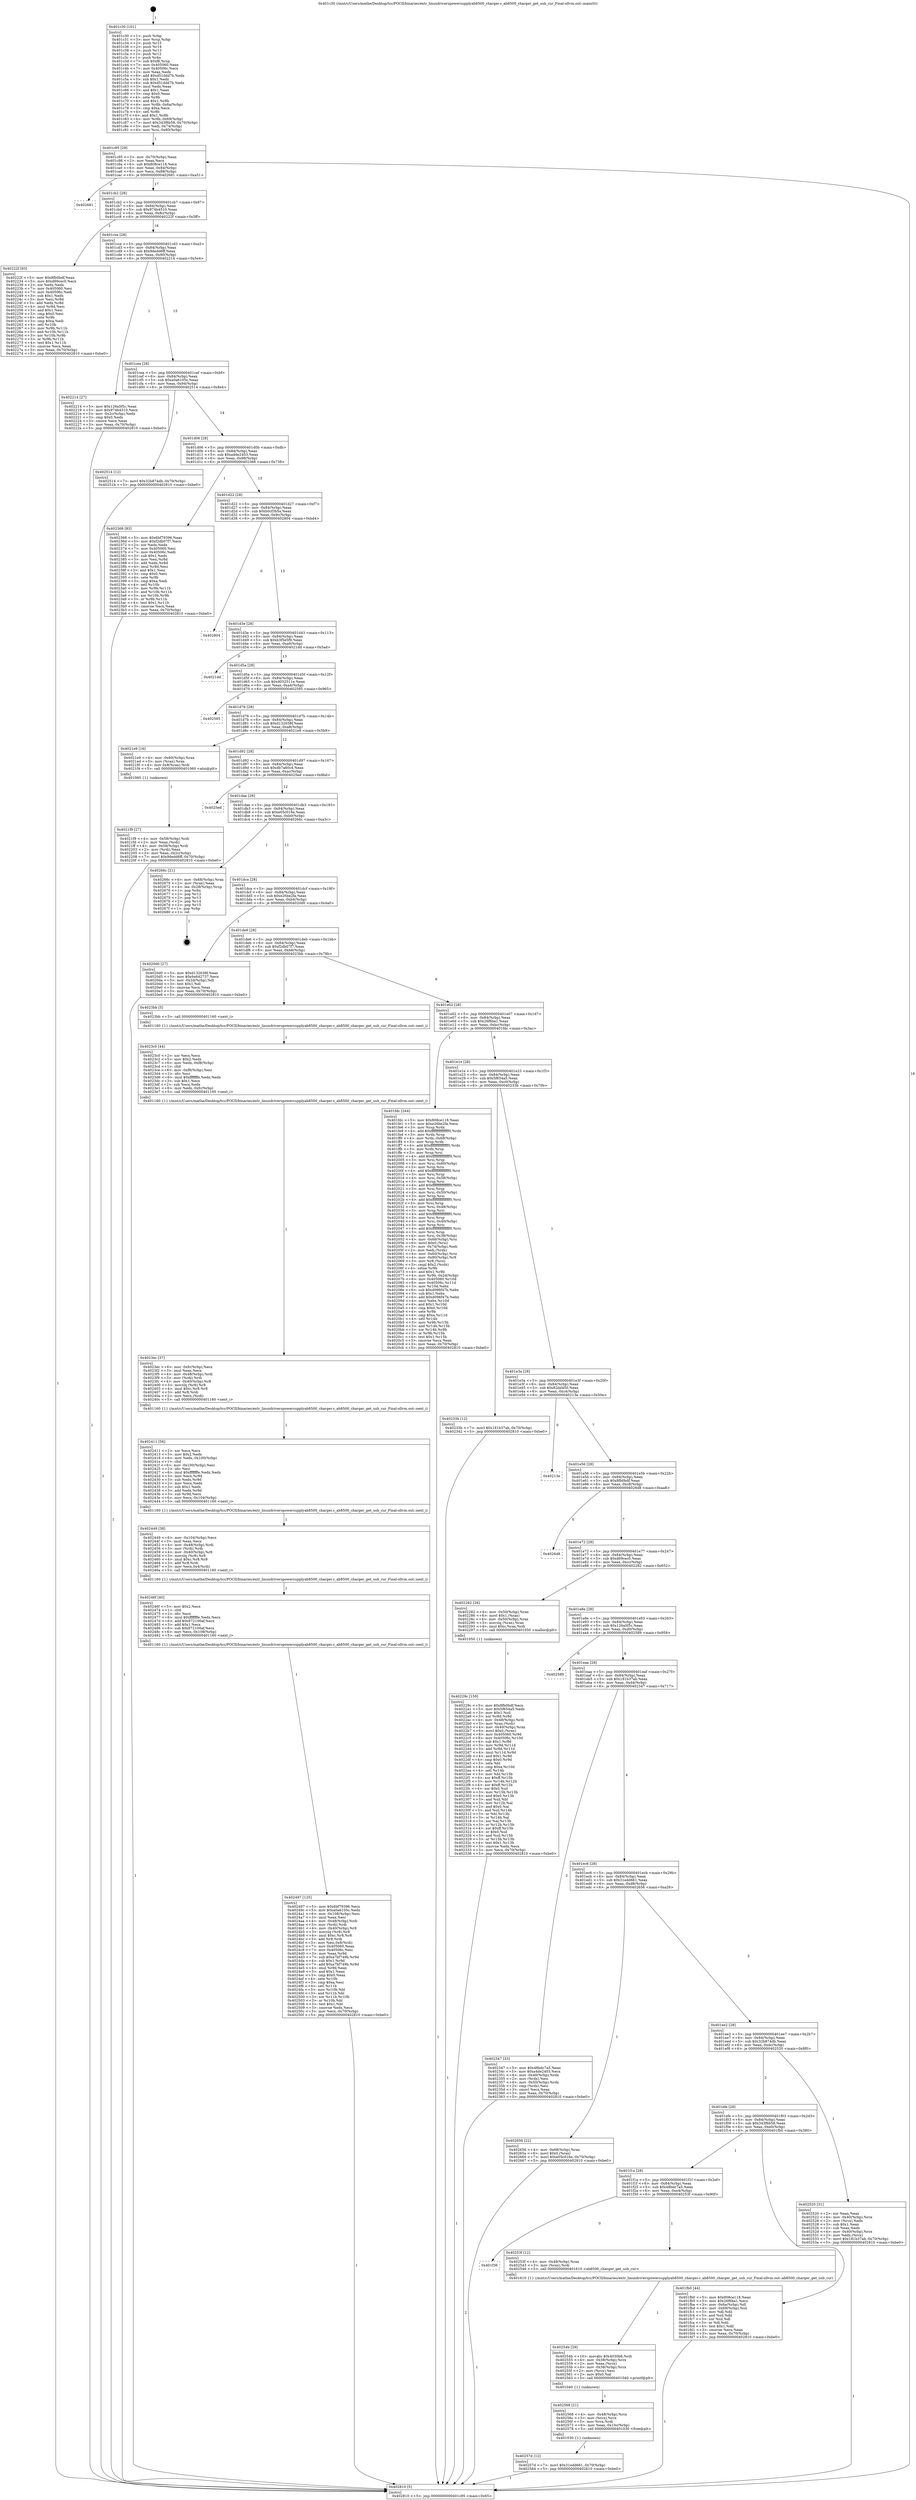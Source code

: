 digraph "0x401c30" {
  label = "0x401c30 (/mnt/c/Users/mathe/Desktop/tcc/POCII/binaries/extr_linuxdriverspowersupplyab8500_charger.c_ab8500_charger_get_usb_cur_Final-ollvm.out::main(0))"
  labelloc = "t"
  node[shape=record]

  Entry [label="",width=0.3,height=0.3,shape=circle,fillcolor=black,style=filled]
  "0x401c95" [label="{
     0x401c95 [29]\l
     | [instrs]\l
     &nbsp;&nbsp;0x401c95 \<+3\>: mov -0x70(%rbp),%eax\l
     &nbsp;&nbsp;0x401c98 \<+2\>: mov %eax,%ecx\l
     &nbsp;&nbsp;0x401c9a \<+6\>: sub $0x808ce118,%ecx\l
     &nbsp;&nbsp;0x401ca0 \<+6\>: mov %eax,-0x84(%rbp)\l
     &nbsp;&nbsp;0x401ca6 \<+6\>: mov %ecx,-0x88(%rbp)\l
     &nbsp;&nbsp;0x401cac \<+6\>: je 0000000000402681 \<main+0xa51\>\l
  }"]
  "0x402681" [label="{
     0x402681\l
  }", style=dashed]
  "0x401cb2" [label="{
     0x401cb2 [28]\l
     | [instrs]\l
     &nbsp;&nbsp;0x401cb2 \<+5\>: jmp 0000000000401cb7 \<main+0x87\>\l
     &nbsp;&nbsp;0x401cb7 \<+6\>: mov -0x84(%rbp),%eax\l
     &nbsp;&nbsp;0x401cbd \<+5\>: sub $0x974b4510,%eax\l
     &nbsp;&nbsp;0x401cc2 \<+6\>: mov %eax,-0x8c(%rbp)\l
     &nbsp;&nbsp;0x401cc8 \<+6\>: je 000000000040222f \<main+0x5ff\>\l
  }"]
  Exit [label="",width=0.3,height=0.3,shape=circle,fillcolor=black,style=filled,peripheries=2]
  "0x40222f" [label="{
     0x40222f [83]\l
     | [instrs]\l
     &nbsp;&nbsp;0x40222f \<+5\>: mov $0x8fb0bdf,%eax\l
     &nbsp;&nbsp;0x402234 \<+5\>: mov $0xd69cec0,%ecx\l
     &nbsp;&nbsp;0x402239 \<+2\>: xor %edx,%edx\l
     &nbsp;&nbsp;0x40223b \<+7\>: mov 0x405060,%esi\l
     &nbsp;&nbsp;0x402242 \<+7\>: mov 0x40506c,%edi\l
     &nbsp;&nbsp;0x402249 \<+3\>: sub $0x1,%edx\l
     &nbsp;&nbsp;0x40224c \<+3\>: mov %esi,%r8d\l
     &nbsp;&nbsp;0x40224f \<+3\>: add %edx,%r8d\l
     &nbsp;&nbsp;0x402252 \<+4\>: imul %r8d,%esi\l
     &nbsp;&nbsp;0x402256 \<+3\>: and $0x1,%esi\l
     &nbsp;&nbsp;0x402259 \<+3\>: cmp $0x0,%esi\l
     &nbsp;&nbsp;0x40225c \<+4\>: sete %r9b\l
     &nbsp;&nbsp;0x402260 \<+3\>: cmp $0xa,%edi\l
     &nbsp;&nbsp;0x402263 \<+4\>: setl %r10b\l
     &nbsp;&nbsp;0x402267 \<+3\>: mov %r9b,%r11b\l
     &nbsp;&nbsp;0x40226a \<+3\>: and %r10b,%r11b\l
     &nbsp;&nbsp;0x40226d \<+3\>: xor %r10b,%r9b\l
     &nbsp;&nbsp;0x402270 \<+3\>: or %r9b,%r11b\l
     &nbsp;&nbsp;0x402273 \<+4\>: test $0x1,%r11b\l
     &nbsp;&nbsp;0x402277 \<+3\>: cmovne %ecx,%eax\l
     &nbsp;&nbsp;0x40227a \<+3\>: mov %eax,-0x70(%rbp)\l
     &nbsp;&nbsp;0x40227d \<+5\>: jmp 0000000000402810 \<main+0xbe0\>\l
  }"]
  "0x401cce" [label="{
     0x401cce [28]\l
     | [instrs]\l
     &nbsp;&nbsp;0x401cce \<+5\>: jmp 0000000000401cd3 \<main+0xa3\>\l
     &nbsp;&nbsp;0x401cd3 \<+6\>: mov -0x84(%rbp),%eax\l
     &nbsp;&nbsp;0x401cd9 \<+5\>: sub $0x9dedd6ff,%eax\l
     &nbsp;&nbsp;0x401cde \<+6\>: mov %eax,-0x90(%rbp)\l
     &nbsp;&nbsp;0x401ce4 \<+6\>: je 0000000000402214 \<main+0x5e4\>\l
  }"]
  "0x40257d" [label="{
     0x40257d [12]\l
     | [instrs]\l
     &nbsp;&nbsp;0x40257d \<+7\>: movl $0x31edd661,-0x70(%rbp)\l
     &nbsp;&nbsp;0x402584 \<+5\>: jmp 0000000000402810 \<main+0xbe0\>\l
  }"]
  "0x402214" [label="{
     0x402214 [27]\l
     | [instrs]\l
     &nbsp;&nbsp;0x402214 \<+5\>: mov $0x126a5f5c,%eax\l
     &nbsp;&nbsp;0x402219 \<+5\>: mov $0x974b4510,%ecx\l
     &nbsp;&nbsp;0x40221e \<+3\>: mov -0x2c(%rbp),%edx\l
     &nbsp;&nbsp;0x402221 \<+3\>: cmp $0x0,%edx\l
     &nbsp;&nbsp;0x402224 \<+3\>: cmove %ecx,%eax\l
     &nbsp;&nbsp;0x402227 \<+3\>: mov %eax,-0x70(%rbp)\l
     &nbsp;&nbsp;0x40222a \<+5\>: jmp 0000000000402810 \<main+0xbe0\>\l
  }"]
  "0x401cea" [label="{
     0x401cea [28]\l
     | [instrs]\l
     &nbsp;&nbsp;0x401cea \<+5\>: jmp 0000000000401cef \<main+0xbf\>\l
     &nbsp;&nbsp;0x401cef \<+6\>: mov -0x84(%rbp),%eax\l
     &nbsp;&nbsp;0x401cf5 \<+5\>: sub $0xa0a6105c,%eax\l
     &nbsp;&nbsp;0x401cfa \<+6\>: mov %eax,-0x94(%rbp)\l
     &nbsp;&nbsp;0x401d00 \<+6\>: je 0000000000402514 \<main+0x8e4\>\l
  }"]
  "0x402568" [label="{
     0x402568 [21]\l
     | [instrs]\l
     &nbsp;&nbsp;0x402568 \<+4\>: mov -0x48(%rbp),%rcx\l
     &nbsp;&nbsp;0x40256c \<+3\>: mov (%rcx),%rcx\l
     &nbsp;&nbsp;0x40256f \<+3\>: mov %rcx,%rdi\l
     &nbsp;&nbsp;0x402572 \<+6\>: mov %eax,-0x10c(%rbp)\l
     &nbsp;&nbsp;0x402578 \<+5\>: call 0000000000401030 \<free@plt\>\l
     | [calls]\l
     &nbsp;&nbsp;0x401030 \{1\} (unknown)\l
  }"]
  "0x402514" [label="{
     0x402514 [12]\l
     | [instrs]\l
     &nbsp;&nbsp;0x402514 \<+7\>: movl $0x32b874db,-0x70(%rbp)\l
     &nbsp;&nbsp;0x40251b \<+5\>: jmp 0000000000402810 \<main+0xbe0\>\l
  }"]
  "0x401d06" [label="{
     0x401d06 [28]\l
     | [instrs]\l
     &nbsp;&nbsp;0x401d06 \<+5\>: jmp 0000000000401d0b \<main+0xdb\>\l
     &nbsp;&nbsp;0x401d0b \<+6\>: mov -0x84(%rbp),%eax\l
     &nbsp;&nbsp;0x401d11 \<+5\>: sub $0xa4de2403,%eax\l
     &nbsp;&nbsp;0x401d16 \<+6\>: mov %eax,-0x98(%rbp)\l
     &nbsp;&nbsp;0x401d1c \<+6\>: je 0000000000402368 \<main+0x738\>\l
  }"]
  "0x40254b" [label="{
     0x40254b [29]\l
     | [instrs]\l
     &nbsp;&nbsp;0x40254b \<+10\>: movabs $0x4030b6,%rdi\l
     &nbsp;&nbsp;0x402555 \<+4\>: mov -0x38(%rbp),%rcx\l
     &nbsp;&nbsp;0x402559 \<+2\>: mov %eax,(%rcx)\l
     &nbsp;&nbsp;0x40255b \<+4\>: mov -0x38(%rbp),%rcx\l
     &nbsp;&nbsp;0x40255f \<+2\>: mov (%rcx),%esi\l
     &nbsp;&nbsp;0x402561 \<+2\>: mov $0x0,%al\l
     &nbsp;&nbsp;0x402563 \<+5\>: call 0000000000401040 \<printf@plt\>\l
     | [calls]\l
     &nbsp;&nbsp;0x401040 \{1\} (unknown)\l
  }"]
  "0x402368" [label="{
     0x402368 [83]\l
     | [instrs]\l
     &nbsp;&nbsp;0x402368 \<+5\>: mov $0x6bf79396,%eax\l
     &nbsp;&nbsp;0x40236d \<+5\>: mov $0xf2db07f7,%ecx\l
     &nbsp;&nbsp;0x402372 \<+2\>: xor %edx,%edx\l
     &nbsp;&nbsp;0x402374 \<+7\>: mov 0x405060,%esi\l
     &nbsp;&nbsp;0x40237b \<+7\>: mov 0x40506c,%edi\l
     &nbsp;&nbsp;0x402382 \<+3\>: sub $0x1,%edx\l
     &nbsp;&nbsp;0x402385 \<+3\>: mov %esi,%r8d\l
     &nbsp;&nbsp;0x402388 \<+3\>: add %edx,%r8d\l
     &nbsp;&nbsp;0x40238b \<+4\>: imul %r8d,%esi\l
     &nbsp;&nbsp;0x40238f \<+3\>: and $0x1,%esi\l
     &nbsp;&nbsp;0x402392 \<+3\>: cmp $0x0,%esi\l
     &nbsp;&nbsp;0x402395 \<+4\>: sete %r9b\l
     &nbsp;&nbsp;0x402399 \<+3\>: cmp $0xa,%edi\l
     &nbsp;&nbsp;0x40239c \<+4\>: setl %r10b\l
     &nbsp;&nbsp;0x4023a0 \<+3\>: mov %r9b,%r11b\l
     &nbsp;&nbsp;0x4023a3 \<+3\>: and %r10b,%r11b\l
     &nbsp;&nbsp;0x4023a6 \<+3\>: xor %r10b,%r9b\l
     &nbsp;&nbsp;0x4023a9 \<+3\>: or %r9b,%r11b\l
     &nbsp;&nbsp;0x4023ac \<+4\>: test $0x1,%r11b\l
     &nbsp;&nbsp;0x4023b0 \<+3\>: cmovne %ecx,%eax\l
     &nbsp;&nbsp;0x4023b3 \<+3\>: mov %eax,-0x70(%rbp)\l
     &nbsp;&nbsp;0x4023b6 \<+5\>: jmp 0000000000402810 \<main+0xbe0\>\l
  }"]
  "0x401d22" [label="{
     0x401d22 [28]\l
     | [instrs]\l
     &nbsp;&nbsp;0x401d22 \<+5\>: jmp 0000000000401d27 \<main+0xf7\>\l
     &nbsp;&nbsp;0x401d27 \<+6\>: mov -0x84(%rbp),%eax\l
     &nbsp;&nbsp;0x401d2d \<+5\>: sub $0xb0cf3b5a,%eax\l
     &nbsp;&nbsp;0x401d32 \<+6\>: mov %eax,-0x9c(%rbp)\l
     &nbsp;&nbsp;0x401d38 \<+6\>: je 0000000000402804 \<main+0xbd4\>\l
  }"]
  "0x401f36" [label="{
     0x401f36\l
  }", style=dashed]
  "0x402804" [label="{
     0x402804\l
  }", style=dashed]
  "0x401d3e" [label="{
     0x401d3e [28]\l
     | [instrs]\l
     &nbsp;&nbsp;0x401d3e \<+5\>: jmp 0000000000401d43 \<main+0x113\>\l
     &nbsp;&nbsp;0x401d43 \<+6\>: mov -0x84(%rbp),%eax\l
     &nbsp;&nbsp;0x401d49 \<+5\>: sub $0xb3f5e5f9,%eax\l
     &nbsp;&nbsp;0x401d4e \<+6\>: mov %eax,-0xa0(%rbp)\l
     &nbsp;&nbsp;0x401d54 \<+6\>: je 00000000004021dd \<main+0x5ad\>\l
  }"]
  "0x40253f" [label="{
     0x40253f [12]\l
     | [instrs]\l
     &nbsp;&nbsp;0x40253f \<+4\>: mov -0x48(%rbp),%rax\l
     &nbsp;&nbsp;0x402543 \<+3\>: mov (%rax),%rdi\l
     &nbsp;&nbsp;0x402546 \<+5\>: call 0000000000401610 \<ab8500_charger_get_usb_cur\>\l
     | [calls]\l
     &nbsp;&nbsp;0x401610 \{1\} (/mnt/c/Users/mathe/Desktop/tcc/POCII/binaries/extr_linuxdriverspowersupplyab8500_charger.c_ab8500_charger_get_usb_cur_Final-ollvm.out::ab8500_charger_get_usb_cur)\l
  }"]
  "0x4021dd" [label="{
     0x4021dd\l
  }", style=dashed]
  "0x401d5a" [label="{
     0x401d5a [28]\l
     | [instrs]\l
     &nbsp;&nbsp;0x401d5a \<+5\>: jmp 0000000000401d5f \<main+0x12f\>\l
     &nbsp;&nbsp;0x401d5f \<+6\>: mov -0x84(%rbp),%eax\l
     &nbsp;&nbsp;0x401d65 \<+5\>: sub $0xd032511e,%eax\l
     &nbsp;&nbsp;0x401d6a \<+6\>: mov %eax,-0xa4(%rbp)\l
     &nbsp;&nbsp;0x401d70 \<+6\>: je 0000000000402595 \<main+0x965\>\l
  }"]
  "0x402497" [label="{
     0x402497 [125]\l
     | [instrs]\l
     &nbsp;&nbsp;0x402497 \<+5\>: mov $0x6bf79396,%ecx\l
     &nbsp;&nbsp;0x40249c \<+5\>: mov $0xa0a6105c,%edx\l
     &nbsp;&nbsp;0x4024a1 \<+6\>: mov -0x108(%rbp),%esi\l
     &nbsp;&nbsp;0x4024a7 \<+3\>: imul %eax,%esi\l
     &nbsp;&nbsp;0x4024aa \<+4\>: mov -0x48(%rbp),%rdi\l
     &nbsp;&nbsp;0x4024ae \<+3\>: mov (%rdi),%rdi\l
     &nbsp;&nbsp;0x4024b1 \<+4\>: mov -0x40(%rbp),%r8\l
     &nbsp;&nbsp;0x4024b5 \<+3\>: movslq (%r8),%r8\l
     &nbsp;&nbsp;0x4024b8 \<+4\>: imul $0xc,%r8,%r8\l
     &nbsp;&nbsp;0x4024bc \<+3\>: add %r8,%rdi\l
     &nbsp;&nbsp;0x4024bf \<+3\>: mov %esi,0x8(%rdi)\l
     &nbsp;&nbsp;0x4024c2 \<+7\>: mov 0x405060,%eax\l
     &nbsp;&nbsp;0x4024c9 \<+7\>: mov 0x40506c,%esi\l
     &nbsp;&nbsp;0x4024d0 \<+3\>: mov %eax,%r9d\l
     &nbsp;&nbsp;0x4024d3 \<+7\>: sub $0xa7bf749b,%r9d\l
     &nbsp;&nbsp;0x4024da \<+4\>: sub $0x1,%r9d\l
     &nbsp;&nbsp;0x4024de \<+7\>: add $0xa7bf749b,%r9d\l
     &nbsp;&nbsp;0x4024e5 \<+4\>: imul %r9d,%eax\l
     &nbsp;&nbsp;0x4024e9 \<+3\>: and $0x1,%eax\l
     &nbsp;&nbsp;0x4024ec \<+3\>: cmp $0x0,%eax\l
     &nbsp;&nbsp;0x4024ef \<+4\>: sete %r10b\l
     &nbsp;&nbsp;0x4024f3 \<+3\>: cmp $0xa,%esi\l
     &nbsp;&nbsp;0x4024f6 \<+4\>: setl %r11b\l
     &nbsp;&nbsp;0x4024fa \<+3\>: mov %r10b,%bl\l
     &nbsp;&nbsp;0x4024fd \<+3\>: and %r11b,%bl\l
     &nbsp;&nbsp;0x402500 \<+3\>: xor %r11b,%r10b\l
     &nbsp;&nbsp;0x402503 \<+3\>: or %r10b,%bl\l
     &nbsp;&nbsp;0x402506 \<+3\>: test $0x1,%bl\l
     &nbsp;&nbsp;0x402509 \<+3\>: cmovne %edx,%ecx\l
     &nbsp;&nbsp;0x40250c \<+3\>: mov %ecx,-0x70(%rbp)\l
     &nbsp;&nbsp;0x40250f \<+5\>: jmp 0000000000402810 \<main+0xbe0\>\l
  }"]
  "0x402595" [label="{
     0x402595\l
  }", style=dashed]
  "0x401d76" [label="{
     0x401d76 [28]\l
     | [instrs]\l
     &nbsp;&nbsp;0x401d76 \<+5\>: jmp 0000000000401d7b \<main+0x14b\>\l
     &nbsp;&nbsp;0x401d7b \<+6\>: mov -0x84(%rbp),%eax\l
     &nbsp;&nbsp;0x401d81 \<+5\>: sub $0xd132638f,%eax\l
     &nbsp;&nbsp;0x401d86 \<+6\>: mov %eax,-0xa8(%rbp)\l
     &nbsp;&nbsp;0x401d8c \<+6\>: je 00000000004021e9 \<main+0x5b9\>\l
  }"]
  "0x40246f" [label="{
     0x40246f [40]\l
     | [instrs]\l
     &nbsp;&nbsp;0x40246f \<+5\>: mov $0x2,%ecx\l
     &nbsp;&nbsp;0x402474 \<+1\>: cltd\l
     &nbsp;&nbsp;0x402475 \<+2\>: idiv %ecx\l
     &nbsp;&nbsp;0x402477 \<+6\>: imul $0xfffffffe,%edx,%ecx\l
     &nbsp;&nbsp;0x40247d \<+6\>: add $0x872100af,%ecx\l
     &nbsp;&nbsp;0x402483 \<+3\>: add $0x1,%ecx\l
     &nbsp;&nbsp;0x402486 \<+6\>: sub $0x872100af,%ecx\l
     &nbsp;&nbsp;0x40248c \<+6\>: mov %ecx,-0x108(%rbp)\l
     &nbsp;&nbsp;0x402492 \<+5\>: call 0000000000401160 \<next_i\>\l
     | [calls]\l
     &nbsp;&nbsp;0x401160 \{1\} (/mnt/c/Users/mathe/Desktop/tcc/POCII/binaries/extr_linuxdriverspowersupplyab8500_charger.c_ab8500_charger_get_usb_cur_Final-ollvm.out::next_i)\l
  }"]
  "0x4021e9" [label="{
     0x4021e9 [16]\l
     | [instrs]\l
     &nbsp;&nbsp;0x4021e9 \<+4\>: mov -0x60(%rbp),%rax\l
     &nbsp;&nbsp;0x4021ed \<+3\>: mov (%rax),%rax\l
     &nbsp;&nbsp;0x4021f0 \<+4\>: mov 0x8(%rax),%rdi\l
     &nbsp;&nbsp;0x4021f4 \<+5\>: call 0000000000401060 \<atoi@plt\>\l
     | [calls]\l
     &nbsp;&nbsp;0x401060 \{1\} (unknown)\l
  }"]
  "0x401d92" [label="{
     0x401d92 [28]\l
     | [instrs]\l
     &nbsp;&nbsp;0x401d92 \<+5\>: jmp 0000000000401d97 \<main+0x167\>\l
     &nbsp;&nbsp;0x401d97 \<+6\>: mov -0x84(%rbp),%eax\l
     &nbsp;&nbsp;0x401d9d \<+5\>: sub $0xdb7a60c4,%eax\l
     &nbsp;&nbsp;0x401da2 \<+6\>: mov %eax,-0xac(%rbp)\l
     &nbsp;&nbsp;0x401da8 \<+6\>: je 00000000004025ed \<main+0x9bd\>\l
  }"]
  "0x402449" [label="{
     0x402449 [38]\l
     | [instrs]\l
     &nbsp;&nbsp;0x402449 \<+6\>: mov -0x104(%rbp),%ecx\l
     &nbsp;&nbsp;0x40244f \<+3\>: imul %eax,%ecx\l
     &nbsp;&nbsp;0x402452 \<+4\>: mov -0x48(%rbp),%rdi\l
     &nbsp;&nbsp;0x402456 \<+3\>: mov (%rdi),%rdi\l
     &nbsp;&nbsp;0x402459 \<+4\>: mov -0x40(%rbp),%r8\l
     &nbsp;&nbsp;0x40245d \<+3\>: movslq (%r8),%r8\l
     &nbsp;&nbsp;0x402460 \<+4\>: imul $0xc,%r8,%r8\l
     &nbsp;&nbsp;0x402464 \<+3\>: add %r8,%rdi\l
     &nbsp;&nbsp;0x402467 \<+3\>: mov %ecx,0x4(%rdi)\l
     &nbsp;&nbsp;0x40246a \<+5\>: call 0000000000401160 \<next_i\>\l
     | [calls]\l
     &nbsp;&nbsp;0x401160 \{1\} (/mnt/c/Users/mathe/Desktop/tcc/POCII/binaries/extr_linuxdriverspowersupplyab8500_charger.c_ab8500_charger_get_usb_cur_Final-ollvm.out::next_i)\l
  }"]
  "0x4025ed" [label="{
     0x4025ed\l
  }", style=dashed]
  "0x401dae" [label="{
     0x401dae [28]\l
     | [instrs]\l
     &nbsp;&nbsp;0x401dae \<+5\>: jmp 0000000000401db3 \<main+0x183\>\l
     &nbsp;&nbsp;0x401db3 \<+6\>: mov -0x84(%rbp),%eax\l
     &nbsp;&nbsp;0x401db9 \<+5\>: sub $0xe05c016e,%eax\l
     &nbsp;&nbsp;0x401dbe \<+6\>: mov %eax,-0xb0(%rbp)\l
     &nbsp;&nbsp;0x401dc4 \<+6\>: je 000000000040266c \<main+0xa3c\>\l
  }"]
  "0x402411" [label="{
     0x402411 [56]\l
     | [instrs]\l
     &nbsp;&nbsp;0x402411 \<+2\>: xor %ecx,%ecx\l
     &nbsp;&nbsp;0x402413 \<+5\>: mov $0x2,%edx\l
     &nbsp;&nbsp;0x402418 \<+6\>: mov %edx,-0x100(%rbp)\l
     &nbsp;&nbsp;0x40241e \<+1\>: cltd\l
     &nbsp;&nbsp;0x40241f \<+6\>: mov -0x100(%rbp),%esi\l
     &nbsp;&nbsp;0x402425 \<+2\>: idiv %esi\l
     &nbsp;&nbsp;0x402427 \<+6\>: imul $0xfffffffe,%edx,%edx\l
     &nbsp;&nbsp;0x40242d \<+3\>: mov %ecx,%r9d\l
     &nbsp;&nbsp;0x402430 \<+3\>: sub %edx,%r9d\l
     &nbsp;&nbsp;0x402433 \<+2\>: mov %ecx,%edx\l
     &nbsp;&nbsp;0x402435 \<+3\>: sub $0x1,%edx\l
     &nbsp;&nbsp;0x402438 \<+3\>: add %edx,%r9d\l
     &nbsp;&nbsp;0x40243b \<+3\>: sub %r9d,%ecx\l
     &nbsp;&nbsp;0x40243e \<+6\>: mov %ecx,-0x104(%rbp)\l
     &nbsp;&nbsp;0x402444 \<+5\>: call 0000000000401160 \<next_i\>\l
     | [calls]\l
     &nbsp;&nbsp;0x401160 \{1\} (/mnt/c/Users/mathe/Desktop/tcc/POCII/binaries/extr_linuxdriverspowersupplyab8500_charger.c_ab8500_charger_get_usb_cur_Final-ollvm.out::next_i)\l
  }"]
  "0x40266c" [label="{
     0x40266c [21]\l
     | [instrs]\l
     &nbsp;&nbsp;0x40266c \<+4\>: mov -0x68(%rbp),%rax\l
     &nbsp;&nbsp;0x402670 \<+2\>: mov (%rax),%eax\l
     &nbsp;&nbsp;0x402672 \<+4\>: lea -0x28(%rbp),%rsp\l
     &nbsp;&nbsp;0x402676 \<+1\>: pop %rbx\l
     &nbsp;&nbsp;0x402677 \<+2\>: pop %r12\l
     &nbsp;&nbsp;0x402679 \<+2\>: pop %r13\l
     &nbsp;&nbsp;0x40267b \<+2\>: pop %r14\l
     &nbsp;&nbsp;0x40267d \<+2\>: pop %r15\l
     &nbsp;&nbsp;0x40267f \<+1\>: pop %rbp\l
     &nbsp;&nbsp;0x402680 \<+1\>: ret\l
  }"]
  "0x401dca" [label="{
     0x401dca [28]\l
     | [instrs]\l
     &nbsp;&nbsp;0x401dca \<+5\>: jmp 0000000000401dcf \<main+0x19f\>\l
     &nbsp;&nbsp;0x401dcf \<+6\>: mov -0x84(%rbp),%eax\l
     &nbsp;&nbsp;0x401dd5 \<+5\>: sub $0xe26be2fa,%eax\l
     &nbsp;&nbsp;0x401dda \<+6\>: mov %eax,-0xb4(%rbp)\l
     &nbsp;&nbsp;0x401de0 \<+6\>: je 00000000004020d0 \<main+0x4a0\>\l
  }"]
  "0x4023ec" [label="{
     0x4023ec [37]\l
     | [instrs]\l
     &nbsp;&nbsp;0x4023ec \<+6\>: mov -0xfc(%rbp),%ecx\l
     &nbsp;&nbsp;0x4023f2 \<+3\>: imul %eax,%ecx\l
     &nbsp;&nbsp;0x4023f5 \<+4\>: mov -0x48(%rbp),%rdi\l
     &nbsp;&nbsp;0x4023f9 \<+3\>: mov (%rdi),%rdi\l
     &nbsp;&nbsp;0x4023fc \<+4\>: mov -0x40(%rbp),%r8\l
     &nbsp;&nbsp;0x402400 \<+3\>: movslq (%r8),%r8\l
     &nbsp;&nbsp;0x402403 \<+4\>: imul $0xc,%r8,%r8\l
     &nbsp;&nbsp;0x402407 \<+3\>: add %r8,%rdi\l
     &nbsp;&nbsp;0x40240a \<+2\>: mov %ecx,(%rdi)\l
     &nbsp;&nbsp;0x40240c \<+5\>: call 0000000000401160 \<next_i\>\l
     | [calls]\l
     &nbsp;&nbsp;0x401160 \{1\} (/mnt/c/Users/mathe/Desktop/tcc/POCII/binaries/extr_linuxdriverspowersupplyab8500_charger.c_ab8500_charger_get_usb_cur_Final-ollvm.out::next_i)\l
  }"]
  "0x4020d0" [label="{
     0x4020d0 [27]\l
     | [instrs]\l
     &nbsp;&nbsp;0x4020d0 \<+5\>: mov $0xd132638f,%eax\l
     &nbsp;&nbsp;0x4020d5 \<+5\>: mov $0x6a642737,%ecx\l
     &nbsp;&nbsp;0x4020da \<+3\>: mov -0x2d(%rbp),%dl\l
     &nbsp;&nbsp;0x4020dd \<+3\>: test $0x1,%dl\l
     &nbsp;&nbsp;0x4020e0 \<+3\>: cmovne %ecx,%eax\l
     &nbsp;&nbsp;0x4020e3 \<+3\>: mov %eax,-0x70(%rbp)\l
     &nbsp;&nbsp;0x4020e6 \<+5\>: jmp 0000000000402810 \<main+0xbe0\>\l
  }"]
  "0x401de6" [label="{
     0x401de6 [28]\l
     | [instrs]\l
     &nbsp;&nbsp;0x401de6 \<+5\>: jmp 0000000000401deb \<main+0x1bb\>\l
     &nbsp;&nbsp;0x401deb \<+6\>: mov -0x84(%rbp),%eax\l
     &nbsp;&nbsp;0x401df1 \<+5\>: sub $0xf2db07f7,%eax\l
     &nbsp;&nbsp;0x401df6 \<+6\>: mov %eax,-0xb8(%rbp)\l
     &nbsp;&nbsp;0x401dfc \<+6\>: je 00000000004023bb \<main+0x78b\>\l
  }"]
  "0x4023c0" [label="{
     0x4023c0 [44]\l
     | [instrs]\l
     &nbsp;&nbsp;0x4023c0 \<+2\>: xor %ecx,%ecx\l
     &nbsp;&nbsp;0x4023c2 \<+5\>: mov $0x2,%edx\l
     &nbsp;&nbsp;0x4023c7 \<+6\>: mov %edx,-0xf8(%rbp)\l
     &nbsp;&nbsp;0x4023cd \<+1\>: cltd\l
     &nbsp;&nbsp;0x4023ce \<+6\>: mov -0xf8(%rbp),%esi\l
     &nbsp;&nbsp;0x4023d4 \<+2\>: idiv %esi\l
     &nbsp;&nbsp;0x4023d6 \<+6\>: imul $0xfffffffe,%edx,%edx\l
     &nbsp;&nbsp;0x4023dc \<+3\>: sub $0x1,%ecx\l
     &nbsp;&nbsp;0x4023df \<+2\>: sub %ecx,%edx\l
     &nbsp;&nbsp;0x4023e1 \<+6\>: mov %edx,-0xfc(%rbp)\l
     &nbsp;&nbsp;0x4023e7 \<+5\>: call 0000000000401160 \<next_i\>\l
     | [calls]\l
     &nbsp;&nbsp;0x401160 \{1\} (/mnt/c/Users/mathe/Desktop/tcc/POCII/binaries/extr_linuxdriverspowersupplyab8500_charger.c_ab8500_charger_get_usb_cur_Final-ollvm.out::next_i)\l
  }"]
  "0x4023bb" [label="{
     0x4023bb [5]\l
     | [instrs]\l
     &nbsp;&nbsp;0x4023bb \<+5\>: call 0000000000401160 \<next_i\>\l
     | [calls]\l
     &nbsp;&nbsp;0x401160 \{1\} (/mnt/c/Users/mathe/Desktop/tcc/POCII/binaries/extr_linuxdriverspowersupplyab8500_charger.c_ab8500_charger_get_usb_cur_Final-ollvm.out::next_i)\l
  }"]
  "0x401e02" [label="{
     0x401e02 [28]\l
     | [instrs]\l
     &nbsp;&nbsp;0x401e02 \<+5\>: jmp 0000000000401e07 \<main+0x1d7\>\l
     &nbsp;&nbsp;0x401e07 \<+6\>: mov -0x84(%rbp),%eax\l
     &nbsp;&nbsp;0x401e0d \<+5\>: sub $0x26f6ba1,%eax\l
     &nbsp;&nbsp;0x401e12 \<+6\>: mov %eax,-0xbc(%rbp)\l
     &nbsp;&nbsp;0x401e18 \<+6\>: je 0000000000401fdc \<main+0x3ac\>\l
  }"]
  "0x40229c" [label="{
     0x40229c [159]\l
     | [instrs]\l
     &nbsp;&nbsp;0x40229c \<+5\>: mov $0x8fb0bdf,%ecx\l
     &nbsp;&nbsp;0x4022a1 \<+5\>: mov $0x5f654a5,%edx\l
     &nbsp;&nbsp;0x4022a6 \<+3\>: mov $0x1,%sil\l
     &nbsp;&nbsp;0x4022a9 \<+3\>: xor %r8d,%r8d\l
     &nbsp;&nbsp;0x4022ac \<+4\>: mov -0x48(%rbp),%rdi\l
     &nbsp;&nbsp;0x4022b0 \<+3\>: mov %rax,(%rdi)\l
     &nbsp;&nbsp;0x4022b3 \<+4\>: mov -0x40(%rbp),%rax\l
     &nbsp;&nbsp;0x4022b7 \<+6\>: movl $0x0,(%rax)\l
     &nbsp;&nbsp;0x4022bd \<+8\>: mov 0x405060,%r9d\l
     &nbsp;&nbsp;0x4022c5 \<+8\>: mov 0x40506c,%r10d\l
     &nbsp;&nbsp;0x4022cd \<+4\>: sub $0x1,%r8d\l
     &nbsp;&nbsp;0x4022d1 \<+3\>: mov %r9d,%r11d\l
     &nbsp;&nbsp;0x4022d4 \<+3\>: add %r8d,%r11d\l
     &nbsp;&nbsp;0x4022d7 \<+4\>: imul %r11d,%r9d\l
     &nbsp;&nbsp;0x4022db \<+4\>: and $0x1,%r9d\l
     &nbsp;&nbsp;0x4022df \<+4\>: cmp $0x0,%r9d\l
     &nbsp;&nbsp;0x4022e3 \<+3\>: sete %bl\l
     &nbsp;&nbsp;0x4022e6 \<+4\>: cmp $0xa,%r10d\l
     &nbsp;&nbsp;0x4022ea \<+4\>: setl %r14b\l
     &nbsp;&nbsp;0x4022ee \<+3\>: mov %bl,%r15b\l
     &nbsp;&nbsp;0x4022f1 \<+4\>: xor $0xff,%r15b\l
     &nbsp;&nbsp;0x4022f5 \<+3\>: mov %r14b,%r12b\l
     &nbsp;&nbsp;0x4022f8 \<+4\>: xor $0xff,%r12b\l
     &nbsp;&nbsp;0x4022fc \<+4\>: xor $0x0,%sil\l
     &nbsp;&nbsp;0x402300 \<+3\>: mov %r15b,%r13b\l
     &nbsp;&nbsp;0x402303 \<+4\>: and $0x0,%r13b\l
     &nbsp;&nbsp;0x402307 \<+3\>: and %sil,%bl\l
     &nbsp;&nbsp;0x40230a \<+3\>: mov %r12b,%al\l
     &nbsp;&nbsp;0x40230d \<+2\>: and $0x0,%al\l
     &nbsp;&nbsp;0x40230f \<+3\>: and %sil,%r14b\l
     &nbsp;&nbsp;0x402312 \<+3\>: or %bl,%r13b\l
     &nbsp;&nbsp;0x402315 \<+3\>: or %r14b,%al\l
     &nbsp;&nbsp;0x402318 \<+3\>: xor %al,%r13b\l
     &nbsp;&nbsp;0x40231b \<+3\>: or %r12b,%r15b\l
     &nbsp;&nbsp;0x40231e \<+4\>: xor $0xff,%r15b\l
     &nbsp;&nbsp;0x402322 \<+4\>: or $0x0,%sil\l
     &nbsp;&nbsp;0x402326 \<+3\>: and %sil,%r15b\l
     &nbsp;&nbsp;0x402329 \<+3\>: or %r15b,%r13b\l
     &nbsp;&nbsp;0x40232c \<+4\>: test $0x1,%r13b\l
     &nbsp;&nbsp;0x402330 \<+3\>: cmovne %edx,%ecx\l
     &nbsp;&nbsp;0x402333 \<+3\>: mov %ecx,-0x70(%rbp)\l
     &nbsp;&nbsp;0x402336 \<+5\>: jmp 0000000000402810 \<main+0xbe0\>\l
  }"]
  "0x401fdc" [label="{
     0x401fdc [244]\l
     | [instrs]\l
     &nbsp;&nbsp;0x401fdc \<+5\>: mov $0x808ce118,%eax\l
     &nbsp;&nbsp;0x401fe1 \<+5\>: mov $0xe26be2fa,%ecx\l
     &nbsp;&nbsp;0x401fe6 \<+3\>: mov %rsp,%rdx\l
     &nbsp;&nbsp;0x401fe9 \<+4\>: add $0xfffffffffffffff0,%rdx\l
     &nbsp;&nbsp;0x401fed \<+3\>: mov %rdx,%rsp\l
     &nbsp;&nbsp;0x401ff0 \<+4\>: mov %rdx,-0x68(%rbp)\l
     &nbsp;&nbsp;0x401ff4 \<+3\>: mov %rsp,%rdx\l
     &nbsp;&nbsp;0x401ff7 \<+4\>: add $0xfffffffffffffff0,%rdx\l
     &nbsp;&nbsp;0x401ffb \<+3\>: mov %rdx,%rsp\l
     &nbsp;&nbsp;0x401ffe \<+3\>: mov %rsp,%rsi\l
     &nbsp;&nbsp;0x402001 \<+4\>: add $0xfffffffffffffff0,%rsi\l
     &nbsp;&nbsp;0x402005 \<+3\>: mov %rsi,%rsp\l
     &nbsp;&nbsp;0x402008 \<+4\>: mov %rsi,-0x60(%rbp)\l
     &nbsp;&nbsp;0x40200c \<+3\>: mov %rsp,%rsi\l
     &nbsp;&nbsp;0x40200f \<+4\>: add $0xfffffffffffffff0,%rsi\l
     &nbsp;&nbsp;0x402013 \<+3\>: mov %rsi,%rsp\l
     &nbsp;&nbsp;0x402016 \<+4\>: mov %rsi,-0x58(%rbp)\l
     &nbsp;&nbsp;0x40201a \<+3\>: mov %rsp,%rsi\l
     &nbsp;&nbsp;0x40201d \<+4\>: add $0xfffffffffffffff0,%rsi\l
     &nbsp;&nbsp;0x402021 \<+3\>: mov %rsi,%rsp\l
     &nbsp;&nbsp;0x402024 \<+4\>: mov %rsi,-0x50(%rbp)\l
     &nbsp;&nbsp;0x402028 \<+3\>: mov %rsp,%rsi\l
     &nbsp;&nbsp;0x40202b \<+4\>: add $0xfffffffffffffff0,%rsi\l
     &nbsp;&nbsp;0x40202f \<+3\>: mov %rsi,%rsp\l
     &nbsp;&nbsp;0x402032 \<+4\>: mov %rsi,-0x48(%rbp)\l
     &nbsp;&nbsp;0x402036 \<+3\>: mov %rsp,%rsi\l
     &nbsp;&nbsp;0x402039 \<+4\>: add $0xfffffffffffffff0,%rsi\l
     &nbsp;&nbsp;0x40203d \<+3\>: mov %rsi,%rsp\l
     &nbsp;&nbsp;0x402040 \<+4\>: mov %rsi,-0x40(%rbp)\l
     &nbsp;&nbsp;0x402044 \<+3\>: mov %rsp,%rsi\l
     &nbsp;&nbsp;0x402047 \<+4\>: add $0xfffffffffffffff0,%rsi\l
     &nbsp;&nbsp;0x40204b \<+3\>: mov %rsi,%rsp\l
     &nbsp;&nbsp;0x40204e \<+4\>: mov %rsi,-0x38(%rbp)\l
     &nbsp;&nbsp;0x402052 \<+4\>: mov -0x68(%rbp),%rsi\l
     &nbsp;&nbsp;0x402056 \<+6\>: movl $0x0,(%rsi)\l
     &nbsp;&nbsp;0x40205c \<+3\>: mov -0x74(%rbp),%edi\l
     &nbsp;&nbsp;0x40205f \<+2\>: mov %edi,(%rdx)\l
     &nbsp;&nbsp;0x402061 \<+4\>: mov -0x60(%rbp),%rsi\l
     &nbsp;&nbsp;0x402065 \<+4\>: mov -0x80(%rbp),%r8\l
     &nbsp;&nbsp;0x402069 \<+3\>: mov %r8,(%rsi)\l
     &nbsp;&nbsp;0x40206c \<+3\>: cmpl $0x2,(%rdx)\l
     &nbsp;&nbsp;0x40206f \<+4\>: setne %r9b\l
     &nbsp;&nbsp;0x402073 \<+4\>: and $0x1,%r9b\l
     &nbsp;&nbsp;0x402077 \<+4\>: mov %r9b,-0x2d(%rbp)\l
     &nbsp;&nbsp;0x40207b \<+8\>: mov 0x405060,%r10d\l
     &nbsp;&nbsp;0x402083 \<+8\>: mov 0x40506c,%r11d\l
     &nbsp;&nbsp;0x40208b \<+3\>: mov %r10d,%ebx\l
     &nbsp;&nbsp;0x40208e \<+6\>: sub $0xd096f47b,%ebx\l
     &nbsp;&nbsp;0x402094 \<+3\>: sub $0x1,%ebx\l
     &nbsp;&nbsp;0x402097 \<+6\>: add $0xd096f47b,%ebx\l
     &nbsp;&nbsp;0x40209d \<+4\>: imul %ebx,%r10d\l
     &nbsp;&nbsp;0x4020a1 \<+4\>: and $0x1,%r10d\l
     &nbsp;&nbsp;0x4020a5 \<+4\>: cmp $0x0,%r10d\l
     &nbsp;&nbsp;0x4020a9 \<+4\>: sete %r9b\l
     &nbsp;&nbsp;0x4020ad \<+4\>: cmp $0xa,%r11d\l
     &nbsp;&nbsp;0x4020b1 \<+4\>: setl %r14b\l
     &nbsp;&nbsp;0x4020b5 \<+3\>: mov %r9b,%r15b\l
     &nbsp;&nbsp;0x4020b8 \<+3\>: and %r14b,%r15b\l
     &nbsp;&nbsp;0x4020bb \<+3\>: xor %r14b,%r9b\l
     &nbsp;&nbsp;0x4020be \<+3\>: or %r9b,%r15b\l
     &nbsp;&nbsp;0x4020c1 \<+4\>: test $0x1,%r15b\l
     &nbsp;&nbsp;0x4020c5 \<+3\>: cmovne %ecx,%eax\l
     &nbsp;&nbsp;0x4020c8 \<+3\>: mov %eax,-0x70(%rbp)\l
     &nbsp;&nbsp;0x4020cb \<+5\>: jmp 0000000000402810 \<main+0xbe0\>\l
  }"]
  "0x401e1e" [label="{
     0x401e1e [28]\l
     | [instrs]\l
     &nbsp;&nbsp;0x401e1e \<+5\>: jmp 0000000000401e23 \<main+0x1f3\>\l
     &nbsp;&nbsp;0x401e23 \<+6\>: mov -0x84(%rbp),%eax\l
     &nbsp;&nbsp;0x401e29 \<+5\>: sub $0x5f654a5,%eax\l
     &nbsp;&nbsp;0x401e2e \<+6\>: mov %eax,-0xc0(%rbp)\l
     &nbsp;&nbsp;0x401e34 \<+6\>: je 000000000040233b \<main+0x70b\>\l
  }"]
  "0x4021f9" [label="{
     0x4021f9 [27]\l
     | [instrs]\l
     &nbsp;&nbsp;0x4021f9 \<+4\>: mov -0x58(%rbp),%rdi\l
     &nbsp;&nbsp;0x4021fd \<+2\>: mov %eax,(%rdi)\l
     &nbsp;&nbsp;0x4021ff \<+4\>: mov -0x58(%rbp),%rdi\l
     &nbsp;&nbsp;0x402203 \<+2\>: mov (%rdi),%eax\l
     &nbsp;&nbsp;0x402205 \<+3\>: mov %eax,-0x2c(%rbp)\l
     &nbsp;&nbsp;0x402208 \<+7\>: movl $0x9dedd6ff,-0x70(%rbp)\l
     &nbsp;&nbsp;0x40220f \<+5\>: jmp 0000000000402810 \<main+0xbe0\>\l
  }"]
  "0x40233b" [label="{
     0x40233b [12]\l
     | [instrs]\l
     &nbsp;&nbsp;0x40233b \<+7\>: movl $0x181b37ab,-0x70(%rbp)\l
     &nbsp;&nbsp;0x402342 \<+5\>: jmp 0000000000402810 \<main+0xbe0\>\l
  }"]
  "0x401e3a" [label="{
     0x401e3a [28]\l
     | [instrs]\l
     &nbsp;&nbsp;0x401e3a \<+5\>: jmp 0000000000401e3f \<main+0x20f\>\l
     &nbsp;&nbsp;0x401e3f \<+6\>: mov -0x84(%rbp),%eax\l
     &nbsp;&nbsp;0x401e45 \<+5\>: sub $0x82dd450,%eax\l
     &nbsp;&nbsp;0x401e4a \<+6\>: mov %eax,-0xc4(%rbp)\l
     &nbsp;&nbsp;0x401e50 \<+6\>: je 000000000040213e \<main+0x50e\>\l
  }"]
  "0x401c30" [label="{
     0x401c30 [101]\l
     | [instrs]\l
     &nbsp;&nbsp;0x401c30 \<+1\>: push %rbp\l
     &nbsp;&nbsp;0x401c31 \<+3\>: mov %rsp,%rbp\l
     &nbsp;&nbsp;0x401c34 \<+2\>: push %r15\l
     &nbsp;&nbsp;0x401c36 \<+2\>: push %r14\l
     &nbsp;&nbsp;0x401c38 \<+2\>: push %r13\l
     &nbsp;&nbsp;0x401c3a \<+2\>: push %r12\l
     &nbsp;&nbsp;0x401c3c \<+1\>: push %rbx\l
     &nbsp;&nbsp;0x401c3d \<+7\>: sub $0xf8,%rsp\l
     &nbsp;&nbsp;0x401c44 \<+7\>: mov 0x405060,%eax\l
     &nbsp;&nbsp;0x401c4b \<+7\>: mov 0x40506c,%ecx\l
     &nbsp;&nbsp;0x401c52 \<+2\>: mov %eax,%edx\l
     &nbsp;&nbsp;0x401c54 \<+6\>: add $0xd51ddd7b,%edx\l
     &nbsp;&nbsp;0x401c5a \<+3\>: sub $0x1,%edx\l
     &nbsp;&nbsp;0x401c5d \<+6\>: sub $0xd51ddd7b,%edx\l
     &nbsp;&nbsp;0x401c63 \<+3\>: imul %edx,%eax\l
     &nbsp;&nbsp;0x401c66 \<+3\>: and $0x1,%eax\l
     &nbsp;&nbsp;0x401c69 \<+3\>: cmp $0x0,%eax\l
     &nbsp;&nbsp;0x401c6c \<+4\>: sete %r8b\l
     &nbsp;&nbsp;0x401c70 \<+4\>: and $0x1,%r8b\l
     &nbsp;&nbsp;0x401c74 \<+4\>: mov %r8b,-0x6a(%rbp)\l
     &nbsp;&nbsp;0x401c78 \<+3\>: cmp $0xa,%ecx\l
     &nbsp;&nbsp;0x401c7b \<+4\>: setl %r8b\l
     &nbsp;&nbsp;0x401c7f \<+4\>: and $0x1,%r8b\l
     &nbsp;&nbsp;0x401c83 \<+4\>: mov %r8b,-0x69(%rbp)\l
     &nbsp;&nbsp;0x401c87 \<+7\>: movl $0x343f6b58,-0x70(%rbp)\l
     &nbsp;&nbsp;0x401c8e \<+3\>: mov %edi,-0x74(%rbp)\l
     &nbsp;&nbsp;0x401c91 \<+4\>: mov %rsi,-0x80(%rbp)\l
  }"]
  "0x40213e" [label="{
     0x40213e\l
  }", style=dashed]
  "0x401e56" [label="{
     0x401e56 [28]\l
     | [instrs]\l
     &nbsp;&nbsp;0x401e56 \<+5\>: jmp 0000000000401e5b \<main+0x22b\>\l
     &nbsp;&nbsp;0x401e5b \<+6\>: mov -0x84(%rbp),%eax\l
     &nbsp;&nbsp;0x401e61 \<+5\>: sub $0x8fb0bdf,%eax\l
     &nbsp;&nbsp;0x401e66 \<+6\>: mov %eax,-0xc8(%rbp)\l
     &nbsp;&nbsp;0x401e6c \<+6\>: je 00000000004026d8 \<main+0xaa8\>\l
  }"]
  "0x402810" [label="{
     0x402810 [5]\l
     | [instrs]\l
     &nbsp;&nbsp;0x402810 \<+5\>: jmp 0000000000401c95 \<main+0x65\>\l
  }"]
  "0x4026d8" [label="{
     0x4026d8\l
  }", style=dashed]
  "0x401e72" [label="{
     0x401e72 [28]\l
     | [instrs]\l
     &nbsp;&nbsp;0x401e72 \<+5\>: jmp 0000000000401e77 \<main+0x247\>\l
     &nbsp;&nbsp;0x401e77 \<+6\>: mov -0x84(%rbp),%eax\l
     &nbsp;&nbsp;0x401e7d \<+5\>: sub $0xd69cec0,%eax\l
     &nbsp;&nbsp;0x401e82 \<+6\>: mov %eax,-0xcc(%rbp)\l
     &nbsp;&nbsp;0x401e88 \<+6\>: je 0000000000402282 \<main+0x652\>\l
  }"]
  "0x401f1a" [label="{
     0x401f1a [28]\l
     | [instrs]\l
     &nbsp;&nbsp;0x401f1a \<+5\>: jmp 0000000000401f1f \<main+0x2ef\>\l
     &nbsp;&nbsp;0x401f1f \<+6\>: mov -0x84(%rbp),%eax\l
     &nbsp;&nbsp;0x401f25 \<+5\>: sub $0x48bdc7a5,%eax\l
     &nbsp;&nbsp;0x401f2a \<+6\>: mov %eax,-0xe4(%rbp)\l
     &nbsp;&nbsp;0x401f30 \<+6\>: je 000000000040253f \<main+0x90f\>\l
  }"]
  "0x402282" [label="{
     0x402282 [26]\l
     | [instrs]\l
     &nbsp;&nbsp;0x402282 \<+4\>: mov -0x50(%rbp),%rax\l
     &nbsp;&nbsp;0x402286 \<+6\>: movl $0x1,(%rax)\l
     &nbsp;&nbsp;0x40228c \<+4\>: mov -0x50(%rbp),%rax\l
     &nbsp;&nbsp;0x402290 \<+3\>: movslq (%rax),%rax\l
     &nbsp;&nbsp;0x402293 \<+4\>: imul $0xc,%rax,%rdi\l
     &nbsp;&nbsp;0x402297 \<+5\>: call 0000000000401050 \<malloc@plt\>\l
     | [calls]\l
     &nbsp;&nbsp;0x401050 \{1\} (unknown)\l
  }"]
  "0x401e8e" [label="{
     0x401e8e [28]\l
     | [instrs]\l
     &nbsp;&nbsp;0x401e8e \<+5\>: jmp 0000000000401e93 \<main+0x263\>\l
     &nbsp;&nbsp;0x401e93 \<+6\>: mov -0x84(%rbp),%eax\l
     &nbsp;&nbsp;0x401e99 \<+5\>: sub $0x126a5f5c,%eax\l
     &nbsp;&nbsp;0x401e9e \<+6\>: mov %eax,-0xd0(%rbp)\l
     &nbsp;&nbsp;0x401ea4 \<+6\>: je 0000000000402589 \<main+0x959\>\l
  }"]
  "0x401fb0" [label="{
     0x401fb0 [44]\l
     | [instrs]\l
     &nbsp;&nbsp;0x401fb0 \<+5\>: mov $0x808ce118,%eax\l
     &nbsp;&nbsp;0x401fb5 \<+5\>: mov $0x26f6ba1,%ecx\l
     &nbsp;&nbsp;0x401fba \<+3\>: mov -0x6a(%rbp),%dl\l
     &nbsp;&nbsp;0x401fbd \<+4\>: mov -0x69(%rbp),%sil\l
     &nbsp;&nbsp;0x401fc1 \<+3\>: mov %dl,%dil\l
     &nbsp;&nbsp;0x401fc4 \<+3\>: and %sil,%dil\l
     &nbsp;&nbsp;0x401fc7 \<+3\>: xor %sil,%dl\l
     &nbsp;&nbsp;0x401fca \<+3\>: or %dl,%dil\l
     &nbsp;&nbsp;0x401fcd \<+4\>: test $0x1,%dil\l
     &nbsp;&nbsp;0x401fd1 \<+3\>: cmovne %ecx,%eax\l
     &nbsp;&nbsp;0x401fd4 \<+3\>: mov %eax,-0x70(%rbp)\l
     &nbsp;&nbsp;0x401fd7 \<+5\>: jmp 0000000000402810 \<main+0xbe0\>\l
  }"]
  "0x402589" [label="{
     0x402589\l
  }", style=dashed]
  "0x401eaa" [label="{
     0x401eaa [28]\l
     | [instrs]\l
     &nbsp;&nbsp;0x401eaa \<+5\>: jmp 0000000000401eaf \<main+0x27f\>\l
     &nbsp;&nbsp;0x401eaf \<+6\>: mov -0x84(%rbp),%eax\l
     &nbsp;&nbsp;0x401eb5 \<+5\>: sub $0x181b37ab,%eax\l
     &nbsp;&nbsp;0x401eba \<+6\>: mov %eax,-0xd4(%rbp)\l
     &nbsp;&nbsp;0x401ec0 \<+6\>: je 0000000000402347 \<main+0x717\>\l
  }"]
  "0x401efe" [label="{
     0x401efe [28]\l
     | [instrs]\l
     &nbsp;&nbsp;0x401efe \<+5\>: jmp 0000000000401f03 \<main+0x2d3\>\l
     &nbsp;&nbsp;0x401f03 \<+6\>: mov -0x84(%rbp),%eax\l
     &nbsp;&nbsp;0x401f09 \<+5\>: sub $0x343f6b58,%eax\l
     &nbsp;&nbsp;0x401f0e \<+6\>: mov %eax,-0xe0(%rbp)\l
     &nbsp;&nbsp;0x401f14 \<+6\>: je 0000000000401fb0 \<main+0x380\>\l
  }"]
  "0x402347" [label="{
     0x402347 [33]\l
     | [instrs]\l
     &nbsp;&nbsp;0x402347 \<+5\>: mov $0x48bdc7a5,%eax\l
     &nbsp;&nbsp;0x40234c \<+5\>: mov $0xa4de2403,%ecx\l
     &nbsp;&nbsp;0x402351 \<+4\>: mov -0x40(%rbp),%rdx\l
     &nbsp;&nbsp;0x402355 \<+2\>: mov (%rdx),%esi\l
     &nbsp;&nbsp;0x402357 \<+4\>: mov -0x50(%rbp),%rdx\l
     &nbsp;&nbsp;0x40235b \<+2\>: cmp (%rdx),%esi\l
     &nbsp;&nbsp;0x40235d \<+3\>: cmovl %ecx,%eax\l
     &nbsp;&nbsp;0x402360 \<+3\>: mov %eax,-0x70(%rbp)\l
     &nbsp;&nbsp;0x402363 \<+5\>: jmp 0000000000402810 \<main+0xbe0\>\l
  }"]
  "0x401ec6" [label="{
     0x401ec6 [28]\l
     | [instrs]\l
     &nbsp;&nbsp;0x401ec6 \<+5\>: jmp 0000000000401ecb \<main+0x29b\>\l
     &nbsp;&nbsp;0x401ecb \<+6\>: mov -0x84(%rbp),%eax\l
     &nbsp;&nbsp;0x401ed1 \<+5\>: sub $0x31edd661,%eax\l
     &nbsp;&nbsp;0x401ed6 \<+6\>: mov %eax,-0xd8(%rbp)\l
     &nbsp;&nbsp;0x401edc \<+6\>: je 0000000000402656 \<main+0xa26\>\l
  }"]
  "0x402520" [label="{
     0x402520 [31]\l
     | [instrs]\l
     &nbsp;&nbsp;0x402520 \<+2\>: xor %eax,%eax\l
     &nbsp;&nbsp;0x402522 \<+4\>: mov -0x40(%rbp),%rcx\l
     &nbsp;&nbsp;0x402526 \<+2\>: mov (%rcx),%edx\l
     &nbsp;&nbsp;0x402528 \<+3\>: sub $0x1,%eax\l
     &nbsp;&nbsp;0x40252b \<+2\>: sub %eax,%edx\l
     &nbsp;&nbsp;0x40252d \<+4\>: mov -0x40(%rbp),%rcx\l
     &nbsp;&nbsp;0x402531 \<+2\>: mov %edx,(%rcx)\l
     &nbsp;&nbsp;0x402533 \<+7\>: movl $0x181b37ab,-0x70(%rbp)\l
     &nbsp;&nbsp;0x40253a \<+5\>: jmp 0000000000402810 \<main+0xbe0\>\l
  }"]
  "0x402656" [label="{
     0x402656 [22]\l
     | [instrs]\l
     &nbsp;&nbsp;0x402656 \<+4\>: mov -0x68(%rbp),%rax\l
     &nbsp;&nbsp;0x40265a \<+6\>: movl $0x0,(%rax)\l
     &nbsp;&nbsp;0x402660 \<+7\>: movl $0xe05c016e,-0x70(%rbp)\l
     &nbsp;&nbsp;0x402667 \<+5\>: jmp 0000000000402810 \<main+0xbe0\>\l
  }"]
  "0x401ee2" [label="{
     0x401ee2 [28]\l
     | [instrs]\l
     &nbsp;&nbsp;0x401ee2 \<+5\>: jmp 0000000000401ee7 \<main+0x2b7\>\l
     &nbsp;&nbsp;0x401ee7 \<+6\>: mov -0x84(%rbp),%eax\l
     &nbsp;&nbsp;0x401eed \<+5\>: sub $0x32b874db,%eax\l
     &nbsp;&nbsp;0x401ef2 \<+6\>: mov %eax,-0xdc(%rbp)\l
     &nbsp;&nbsp;0x401ef8 \<+6\>: je 0000000000402520 \<main+0x8f0\>\l
  }"]
  Entry -> "0x401c30" [label=" 1"]
  "0x401c95" -> "0x402681" [label=" 0"]
  "0x401c95" -> "0x401cb2" [label=" 17"]
  "0x40266c" -> Exit [label=" 1"]
  "0x401cb2" -> "0x40222f" [label=" 1"]
  "0x401cb2" -> "0x401cce" [label=" 16"]
  "0x402656" -> "0x402810" [label=" 1"]
  "0x401cce" -> "0x402214" [label=" 1"]
  "0x401cce" -> "0x401cea" [label=" 15"]
  "0x40257d" -> "0x402810" [label=" 1"]
  "0x401cea" -> "0x402514" [label=" 1"]
  "0x401cea" -> "0x401d06" [label=" 14"]
  "0x402568" -> "0x40257d" [label=" 1"]
  "0x401d06" -> "0x402368" [label=" 1"]
  "0x401d06" -> "0x401d22" [label=" 13"]
  "0x40254b" -> "0x402568" [label=" 1"]
  "0x401d22" -> "0x402804" [label=" 0"]
  "0x401d22" -> "0x401d3e" [label=" 13"]
  "0x40253f" -> "0x40254b" [label=" 1"]
  "0x401d3e" -> "0x4021dd" [label=" 0"]
  "0x401d3e" -> "0x401d5a" [label=" 13"]
  "0x401f1a" -> "0x401f36" [label=" 0"]
  "0x401d5a" -> "0x402595" [label=" 0"]
  "0x401d5a" -> "0x401d76" [label=" 13"]
  "0x401f1a" -> "0x40253f" [label=" 1"]
  "0x401d76" -> "0x4021e9" [label=" 1"]
  "0x401d76" -> "0x401d92" [label=" 12"]
  "0x402520" -> "0x402810" [label=" 1"]
  "0x401d92" -> "0x4025ed" [label=" 0"]
  "0x401d92" -> "0x401dae" [label=" 12"]
  "0x402514" -> "0x402810" [label=" 1"]
  "0x401dae" -> "0x40266c" [label=" 1"]
  "0x401dae" -> "0x401dca" [label=" 11"]
  "0x402497" -> "0x402810" [label=" 1"]
  "0x401dca" -> "0x4020d0" [label=" 1"]
  "0x401dca" -> "0x401de6" [label=" 10"]
  "0x40246f" -> "0x402497" [label=" 1"]
  "0x401de6" -> "0x4023bb" [label=" 1"]
  "0x401de6" -> "0x401e02" [label=" 9"]
  "0x402449" -> "0x40246f" [label=" 1"]
  "0x401e02" -> "0x401fdc" [label=" 1"]
  "0x401e02" -> "0x401e1e" [label=" 8"]
  "0x402411" -> "0x402449" [label=" 1"]
  "0x401e1e" -> "0x40233b" [label=" 1"]
  "0x401e1e" -> "0x401e3a" [label=" 7"]
  "0x4023ec" -> "0x402411" [label=" 1"]
  "0x401e3a" -> "0x40213e" [label=" 0"]
  "0x401e3a" -> "0x401e56" [label=" 7"]
  "0x4023bb" -> "0x4023c0" [label=" 1"]
  "0x401e56" -> "0x4026d8" [label=" 0"]
  "0x401e56" -> "0x401e72" [label=" 7"]
  "0x402368" -> "0x402810" [label=" 1"]
  "0x401e72" -> "0x402282" [label=" 1"]
  "0x401e72" -> "0x401e8e" [label=" 6"]
  "0x402347" -> "0x402810" [label=" 2"]
  "0x401e8e" -> "0x402589" [label=" 0"]
  "0x401e8e" -> "0x401eaa" [label=" 6"]
  "0x40233b" -> "0x402810" [label=" 1"]
  "0x401eaa" -> "0x402347" [label=" 2"]
  "0x401eaa" -> "0x401ec6" [label=" 4"]
  "0x402282" -> "0x40229c" [label=" 1"]
  "0x401ec6" -> "0x402656" [label=" 1"]
  "0x401ec6" -> "0x401ee2" [label=" 3"]
  "0x40222f" -> "0x402810" [label=" 1"]
  "0x401ee2" -> "0x402520" [label=" 1"]
  "0x401ee2" -> "0x401efe" [label=" 2"]
  "0x40229c" -> "0x402810" [label=" 1"]
  "0x401efe" -> "0x401fb0" [label=" 1"]
  "0x401efe" -> "0x401f1a" [label=" 1"]
  "0x401fb0" -> "0x402810" [label=" 1"]
  "0x401c30" -> "0x401c95" [label=" 1"]
  "0x402810" -> "0x401c95" [label=" 16"]
  "0x4023c0" -> "0x4023ec" [label=" 1"]
  "0x401fdc" -> "0x402810" [label=" 1"]
  "0x4020d0" -> "0x402810" [label=" 1"]
  "0x4021e9" -> "0x4021f9" [label=" 1"]
  "0x4021f9" -> "0x402810" [label=" 1"]
  "0x402214" -> "0x402810" [label=" 1"]
}
